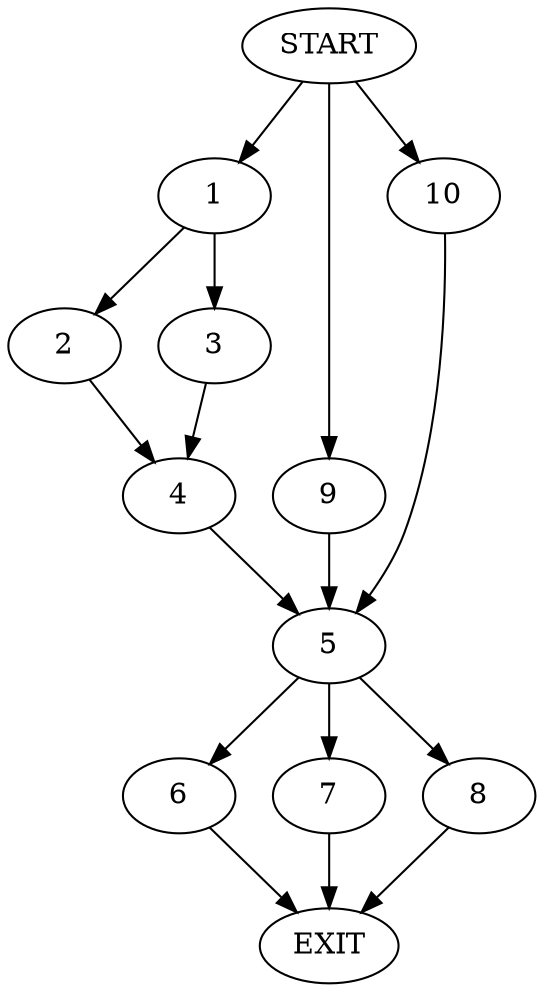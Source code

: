 digraph {
0 [label="START"]
11 [label="EXIT"]
0 -> 1
1 -> 2
1 -> 3
3 -> 4
2 -> 4
4 -> 5
5 -> 6
5 -> 7
5 -> 8
7 -> 11
0 -> 9
9 -> 5
6 -> 11
0 -> 10
10 -> 5
8 -> 11
}
